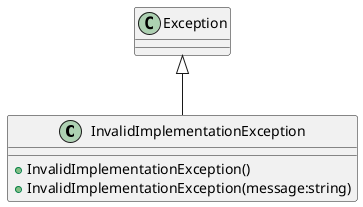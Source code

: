 @startuml
class InvalidImplementationException {
    + InvalidImplementationException()
    + InvalidImplementationException(message:string)
}
Exception <|-- InvalidImplementationException
@enduml
